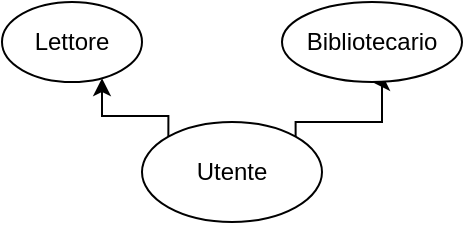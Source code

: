 <mxfile version="26.1.1">
  <diagram name="Page-1" id="0MRVWRIOqz95eaR4ipgQ">
    <mxGraphModel dx="472" dy="846" grid="1" gridSize="10" guides="1" tooltips="1" connect="1" arrows="1" fold="1" page="1" pageScale="1" pageWidth="850" pageHeight="1100" math="0" shadow="0">
      <root>
        <mxCell id="0" />
        <mxCell id="1" parent="0" />
        <mxCell id="n6hCEg_0Xx8t9Cge7SSf-2" style="edgeStyle=orthogonalEdgeStyle;rounded=0;orthogonalLoop=1;jettySize=auto;html=1;exitX=0;exitY=0;exitDx=0;exitDy=0;" edge="1" parent="1" source="n6hCEg_0Xx8t9Cge7SSf-1" target="n6hCEg_0Xx8t9Cge7SSf-3">
          <mxGeometry relative="1" as="geometry">
            <mxPoint x="120" y="280" as="targetPoint" />
            <Array as="points">
              <mxPoint x="130" y="317" />
            </Array>
          </mxGeometry>
        </mxCell>
        <mxCell id="n6hCEg_0Xx8t9Cge7SSf-5" style="edgeStyle=orthogonalEdgeStyle;rounded=0;orthogonalLoop=1;jettySize=auto;html=1;exitX=1;exitY=0;exitDx=0;exitDy=0;entryX=0.5;entryY=1;entryDx=0;entryDy=0;" edge="1" parent="1" source="n6hCEg_0Xx8t9Cge7SSf-1" target="n6hCEg_0Xx8t9Cge7SSf-4">
          <mxGeometry relative="1" as="geometry">
            <Array as="points">
              <mxPoint x="227" y="320" />
              <mxPoint x="270" y="320" />
              <mxPoint x="270" y="300" />
            </Array>
          </mxGeometry>
        </mxCell>
        <mxCell id="n6hCEg_0Xx8t9Cge7SSf-1" value="Utente" style="ellipse;whiteSpace=wrap;html=1;" vertex="1" parent="1">
          <mxGeometry x="150" y="320" width="90" height="50" as="geometry" />
        </mxCell>
        <mxCell id="n6hCEg_0Xx8t9Cge7SSf-3" value="Lettore" style="ellipse;whiteSpace=wrap;html=1;" vertex="1" parent="1">
          <mxGeometry x="80" y="260" width="70" height="40" as="geometry" />
        </mxCell>
        <mxCell id="n6hCEg_0Xx8t9Cge7SSf-4" value="Bibliotecario" style="ellipse;whiteSpace=wrap;html=1;" vertex="1" parent="1">
          <mxGeometry x="220" y="260" width="90" height="40" as="geometry" />
        </mxCell>
      </root>
    </mxGraphModel>
  </diagram>
</mxfile>
